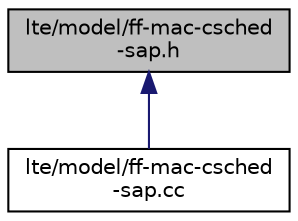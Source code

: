 digraph "lte/model/ff-mac-csched-sap.h"
{
  edge [fontname="Helvetica",fontsize="10",labelfontname="Helvetica",labelfontsize="10"];
  node [fontname="Helvetica",fontsize="10",shape=record];
  Node1 [label="lte/model/ff-mac-csched\l-sap.h",height=0.2,width=0.4,color="black", fillcolor="grey75", style="filled", fontcolor="black"];
  Node1 -> Node2 [dir="back",color="midnightblue",fontsize="10",style="solid"];
  Node2 [label="lte/model/ff-mac-csched\l-sap.cc",height=0.2,width=0.4,color="black", fillcolor="white", style="filled",URL="$db/dfa/ff-mac-csched-sap_8cc.html"];
}
